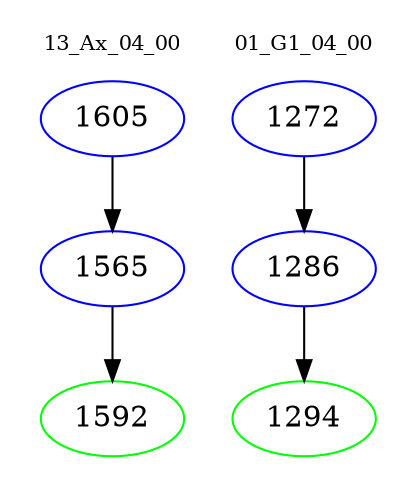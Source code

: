 digraph{
subgraph cluster_0 {
color = white
label = "13_Ax_04_00";
fontsize=10;
T0_1605 [label="1605", color="blue"]
T0_1605 -> T0_1565 [color="black"]
T0_1565 [label="1565", color="blue"]
T0_1565 -> T0_1592 [color="black"]
T0_1592 [label="1592", color="green"]
}
subgraph cluster_1 {
color = white
label = "01_G1_04_00";
fontsize=10;
T1_1272 [label="1272", color="blue"]
T1_1272 -> T1_1286 [color="black"]
T1_1286 [label="1286", color="blue"]
T1_1286 -> T1_1294 [color="black"]
T1_1294 [label="1294", color="green"]
}
}
